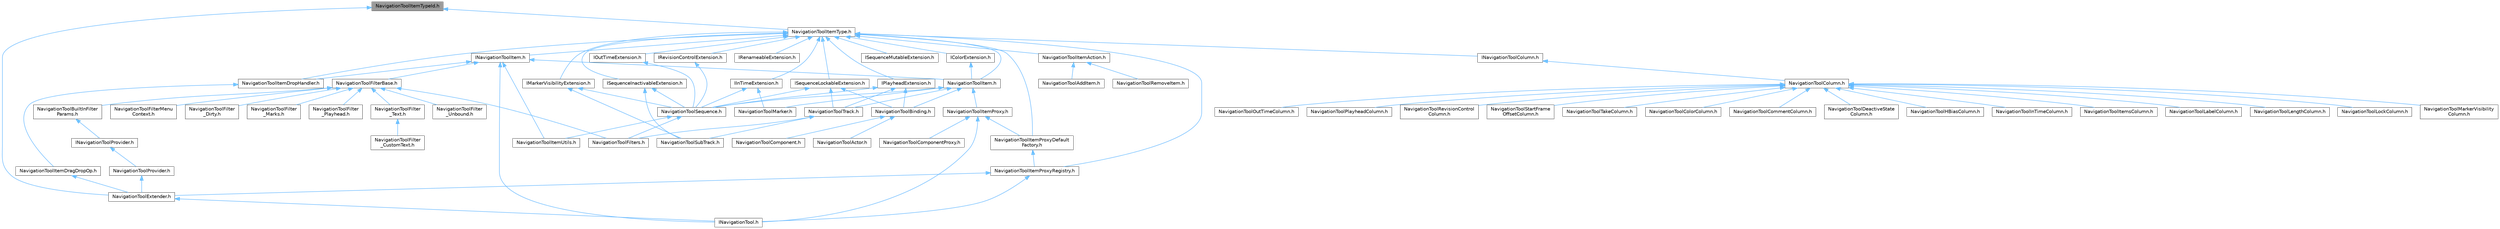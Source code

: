 digraph "NavigationToolItemTypeId.h"
{
 // INTERACTIVE_SVG=YES
 // LATEX_PDF_SIZE
  bgcolor="transparent";
  edge [fontname=Helvetica,fontsize=10,labelfontname=Helvetica,labelfontsize=10];
  node [fontname=Helvetica,fontsize=10,shape=box,height=0.2,width=0.4];
  Node1 [id="Node000001",label="NavigationToolItemTypeId.h",height=0.2,width=0.4,color="gray40", fillcolor="grey60", style="filled", fontcolor="black",tooltip=" "];
  Node1 -> Node2 [id="edge1_Node000001_Node000002",dir="back",color="steelblue1",style="solid",tooltip=" "];
  Node2 [id="Node000002",label="NavigationToolExtender.h",height=0.2,width=0.4,color="grey40", fillcolor="white", style="filled",URL="$d6/dbe/NavigationToolExtender_8h.html",tooltip=" "];
  Node2 -> Node3 [id="edge2_Node000002_Node000003",dir="back",color="steelblue1",style="solid",tooltip=" "];
  Node3 [id="Node000003",label="INavigationTool.h",height=0.2,width=0.4,color="grey40", fillcolor="white", style="filled",URL="$df/d66/INavigationTool_8h.html",tooltip=" "];
  Node1 -> Node4 [id="edge3_Node000001_Node000004",dir="back",color="steelblue1",style="solid",tooltip=" "];
  Node4 [id="Node000004",label="NavigationToolItemType.h",height=0.2,width=0.4,color="grey40", fillcolor="white", style="filled",URL="$d4/d69/NavigationToolItemType_8h.html",tooltip=" "];
  Node4 -> Node5 [id="edge4_Node000004_Node000005",dir="back",color="steelblue1",style="solid",tooltip=" "];
  Node5 [id="Node000005",label="IColorExtension.h",height=0.2,width=0.4,color="grey40", fillcolor="white", style="filled",URL="$d5/da2/IColorExtension_8h.html",tooltip=" "];
  Node5 -> Node6 [id="edge5_Node000005_Node000006",dir="back",color="steelblue1",style="solid",tooltip=" "];
  Node6 [id="Node000006",label="NavigationToolItem.h",height=0.2,width=0.4,color="grey40", fillcolor="white", style="filled",URL="$db/daa/NavigationToolItem_8h.html",tooltip=" "];
  Node6 -> Node7 [id="edge6_Node000006_Node000007",dir="back",color="steelblue1",style="solid",tooltip=" "];
  Node7 [id="Node000007",label="NavigationToolBinding.h",height=0.2,width=0.4,color="grey40", fillcolor="white", style="filled",URL="$d0/db5/NavigationToolBinding_8h.html",tooltip=" "];
  Node7 -> Node8 [id="edge7_Node000007_Node000008",dir="back",color="steelblue1",style="solid",tooltip=" "];
  Node8 [id="Node000008",label="NavigationToolActor.h",height=0.2,width=0.4,color="grey40", fillcolor="white", style="filled",URL="$d6/da8/NavigationToolActor_8h.html",tooltip=" "];
  Node7 -> Node9 [id="edge8_Node000007_Node000009",dir="back",color="steelblue1",style="solid",tooltip=" "];
  Node9 [id="Node000009",label="NavigationToolComponent.h",height=0.2,width=0.4,color="grey40", fillcolor="white", style="filled",URL="$d7/dfc/NavigationToolComponent_8h.html",tooltip=" "];
  Node6 -> Node10 [id="edge9_Node000006_Node000010",dir="back",color="steelblue1",style="solid",tooltip=" "];
  Node10 [id="Node000010",label="NavigationToolItemProxy.h",height=0.2,width=0.4,color="grey40", fillcolor="white", style="filled",URL="$d7/d38/NavigationToolItemProxy_8h.html",tooltip=" "];
  Node10 -> Node3 [id="edge10_Node000010_Node000003",dir="back",color="steelblue1",style="solid",tooltip=" "];
  Node10 -> Node11 [id="edge11_Node000010_Node000011",dir="back",color="steelblue1",style="solid",tooltip=" "];
  Node11 [id="Node000011",label="NavigationToolComponentProxy.h",height=0.2,width=0.4,color="grey40", fillcolor="white", style="filled",URL="$d3/dcb/NavigationToolComponentProxy_8h.html",tooltip=" "];
  Node10 -> Node12 [id="edge12_Node000010_Node000012",dir="back",color="steelblue1",style="solid",tooltip=" "];
  Node12 [id="Node000012",label="NavigationToolItemProxyDefault\lFactory.h",height=0.2,width=0.4,color="grey40", fillcolor="white", style="filled",URL="$dc/dff/NavigationToolItemProxyDefaultFactory_8h.html",tooltip=" "];
  Node12 -> Node13 [id="edge13_Node000012_Node000013",dir="back",color="steelblue1",style="solid",tooltip=" "];
  Node13 [id="Node000013",label="NavigationToolItemProxyRegistry.h",height=0.2,width=0.4,color="grey40", fillcolor="white", style="filled",URL="$df/d25/NavigationToolItemProxyRegistry_8h.html",tooltip=" "];
  Node13 -> Node3 [id="edge14_Node000013_Node000003",dir="back",color="steelblue1",style="solid",tooltip=" "];
  Node13 -> Node2 [id="edge15_Node000013_Node000002",dir="back",color="steelblue1",style="solid",tooltip=" "];
  Node6 -> Node14 [id="edge16_Node000006_Node000014",dir="back",color="steelblue1",style="solid",tooltip=" "];
  Node14 [id="Node000014",label="NavigationToolMarker.h",height=0.2,width=0.4,color="grey40", fillcolor="white", style="filled",URL="$dd/d41/NavigationToolMarker_8h.html",tooltip=" "];
  Node6 -> Node15 [id="edge17_Node000006_Node000015",dir="back",color="steelblue1",style="solid",tooltip=" "];
  Node15 [id="Node000015",label="NavigationToolSequence.h",height=0.2,width=0.4,color="grey40", fillcolor="white", style="filled",URL="$d3/d05/NavigationToolSequence_8h.html",tooltip=" "];
  Node15 -> Node16 [id="edge18_Node000015_Node000016",dir="back",color="steelblue1",style="solid",tooltip=" "];
  Node16 [id="Node000016",label="NavigationToolFilters.h",height=0.2,width=0.4,color="grey40", fillcolor="white", style="filled",URL="$db/dbd/NavigationToolFilters_8h.html",tooltip=" "];
  Node15 -> Node17 [id="edge19_Node000015_Node000017",dir="back",color="steelblue1",style="solid",tooltip=" "];
  Node17 [id="Node000017",label="NavigationToolItemUtils.h",height=0.2,width=0.4,color="grey40", fillcolor="white", style="filled",URL="$d4/d54/NavigationToolItemUtils_8h.html",tooltip=" "];
  Node6 -> Node18 [id="edge20_Node000006_Node000018",dir="back",color="steelblue1",style="solid",tooltip=" "];
  Node18 [id="Node000018",label="NavigationToolTrack.h",height=0.2,width=0.4,color="grey40", fillcolor="white", style="filled",URL="$d8/d98/NavigationToolTrack_8h.html",tooltip=" "];
  Node18 -> Node16 [id="edge21_Node000018_Node000016",dir="back",color="steelblue1",style="solid",tooltip=" "];
  Node18 -> Node19 [id="edge22_Node000018_Node000019",dir="back",color="steelblue1",style="solid",tooltip=" "];
  Node19 [id="Node000019",label="NavigationToolSubTrack.h",height=0.2,width=0.4,color="grey40", fillcolor="white", style="filled",URL="$d4/de1/NavigationToolSubTrack_8h.html",tooltip=" "];
  Node4 -> Node20 [id="edge23_Node000004_Node000020",dir="back",color="steelblue1",style="solid",tooltip=" "];
  Node20 [id="Node000020",label="IInTimeExtension.h",height=0.2,width=0.4,color="grey40", fillcolor="white", style="filled",URL="$d4/d0c/IInTimeExtension_8h.html",tooltip=" "];
  Node20 -> Node14 [id="edge24_Node000020_Node000014",dir="back",color="steelblue1",style="solid",tooltip=" "];
  Node20 -> Node15 [id="edge25_Node000020_Node000015",dir="back",color="steelblue1",style="solid",tooltip=" "];
  Node4 -> Node21 [id="edge26_Node000004_Node000021",dir="back",color="steelblue1",style="solid",tooltip=" "];
  Node21 [id="Node000021",label="IMarkerVisibilityExtension.h",height=0.2,width=0.4,color="grey40", fillcolor="white", style="filled",URL="$d3/dbc/IMarkerVisibilityExtension_8h.html",tooltip=" "];
  Node21 -> Node15 [id="edge27_Node000021_Node000015",dir="back",color="steelblue1",style="solid",tooltip=" "];
  Node21 -> Node19 [id="edge28_Node000021_Node000019",dir="back",color="steelblue1",style="solid",tooltip=" "];
  Node4 -> Node22 [id="edge29_Node000004_Node000022",dir="back",color="steelblue1",style="solid",tooltip=" "];
  Node22 [id="Node000022",label="INavigationToolColumn.h",height=0.2,width=0.4,color="grey40", fillcolor="white", style="filled",URL="$d4/da3/INavigationToolColumn_8h.html",tooltip=" "];
  Node22 -> Node23 [id="edge30_Node000022_Node000023",dir="back",color="steelblue1",style="solid",tooltip=" "];
  Node23 [id="Node000023",label="NavigationToolColumn.h",height=0.2,width=0.4,color="grey40", fillcolor="white", style="filled",URL="$d5/d86/NavigationToolColumn_8h.html",tooltip=" "];
  Node23 -> Node24 [id="edge31_Node000023_Node000024",dir="back",color="steelblue1",style="solid",tooltip=" "];
  Node24 [id="Node000024",label="NavigationToolColorColumn.h",height=0.2,width=0.4,color="grey40", fillcolor="white", style="filled",URL="$da/d02/NavigationToolColorColumn_8h.html",tooltip=" "];
  Node23 -> Node25 [id="edge32_Node000023_Node000025",dir="back",color="steelblue1",style="solid",tooltip=" "];
  Node25 [id="Node000025",label="NavigationToolCommentColumn.h",height=0.2,width=0.4,color="grey40", fillcolor="white", style="filled",URL="$d9/de2/NavigationToolCommentColumn_8h.html",tooltip=" "];
  Node23 -> Node26 [id="edge33_Node000023_Node000026",dir="back",color="steelblue1",style="solid",tooltip=" "];
  Node26 [id="Node000026",label="NavigationToolDeactiveState\lColumn.h",height=0.2,width=0.4,color="grey40", fillcolor="white", style="filled",URL="$db/dc6/NavigationToolDeactiveStateColumn_8h.html",tooltip=" "];
  Node23 -> Node27 [id="edge34_Node000023_Node000027",dir="back",color="steelblue1",style="solid",tooltip=" "];
  Node27 [id="Node000027",label="NavigationToolHBiasColumn.h",height=0.2,width=0.4,color="grey40", fillcolor="white", style="filled",URL="$dd/dcf/NavigationToolHBiasColumn_8h.html",tooltip=" "];
  Node23 -> Node28 [id="edge35_Node000023_Node000028",dir="back",color="steelblue1",style="solid",tooltip=" "];
  Node28 [id="Node000028",label="NavigationToolInTimeColumn.h",height=0.2,width=0.4,color="grey40", fillcolor="white", style="filled",URL="$d0/d2d/NavigationToolInTimeColumn_8h.html",tooltip=" "];
  Node23 -> Node29 [id="edge36_Node000023_Node000029",dir="back",color="steelblue1",style="solid",tooltip=" "];
  Node29 [id="Node000029",label="NavigationToolItemsColumn.h",height=0.2,width=0.4,color="grey40", fillcolor="white", style="filled",URL="$da/d49/NavigationToolItemsColumn_8h.html",tooltip=" "];
  Node23 -> Node30 [id="edge37_Node000023_Node000030",dir="back",color="steelblue1",style="solid",tooltip=" "];
  Node30 [id="Node000030",label="NavigationToolLabelColumn.h",height=0.2,width=0.4,color="grey40", fillcolor="white", style="filled",URL="$d4/d5c/NavigationToolLabelColumn_8h.html",tooltip=" "];
  Node23 -> Node31 [id="edge38_Node000023_Node000031",dir="back",color="steelblue1",style="solid",tooltip=" "];
  Node31 [id="Node000031",label="NavigationToolLengthColumn.h",height=0.2,width=0.4,color="grey40", fillcolor="white", style="filled",URL="$d5/d1e/NavigationToolLengthColumn_8h.html",tooltip=" "];
  Node23 -> Node32 [id="edge39_Node000023_Node000032",dir="back",color="steelblue1",style="solid",tooltip=" "];
  Node32 [id="Node000032",label="NavigationToolLockColumn.h",height=0.2,width=0.4,color="grey40", fillcolor="white", style="filled",URL="$d6/d4a/NavigationToolLockColumn_8h.html",tooltip=" "];
  Node23 -> Node33 [id="edge40_Node000023_Node000033",dir="back",color="steelblue1",style="solid",tooltip=" "];
  Node33 [id="Node000033",label="NavigationToolMarkerVisibility\lColumn.h",height=0.2,width=0.4,color="grey40", fillcolor="white", style="filled",URL="$d0/d78/NavigationToolMarkerVisibilityColumn_8h.html",tooltip=" "];
  Node23 -> Node34 [id="edge41_Node000023_Node000034",dir="back",color="steelblue1",style="solid",tooltip=" "];
  Node34 [id="Node000034",label="NavigationToolOutTimeColumn.h",height=0.2,width=0.4,color="grey40", fillcolor="white", style="filled",URL="$db/d63/NavigationToolOutTimeColumn_8h.html",tooltip=" "];
  Node23 -> Node35 [id="edge42_Node000023_Node000035",dir="back",color="steelblue1",style="solid",tooltip=" "];
  Node35 [id="Node000035",label="NavigationToolPlayheadColumn.h",height=0.2,width=0.4,color="grey40", fillcolor="white", style="filled",URL="$dc/dbd/NavigationToolPlayheadColumn_8h.html",tooltip=" "];
  Node23 -> Node36 [id="edge43_Node000023_Node000036",dir="back",color="steelblue1",style="solid",tooltip=" "];
  Node36 [id="Node000036",label="NavigationToolRevisionControl\lColumn.h",height=0.2,width=0.4,color="grey40", fillcolor="white", style="filled",URL="$da/d11/NavigationToolRevisionControlColumn_8h.html",tooltip=" "];
  Node23 -> Node37 [id="edge44_Node000023_Node000037",dir="back",color="steelblue1",style="solid",tooltip=" "];
  Node37 [id="Node000037",label="NavigationToolStartFrame\lOffsetColumn.h",height=0.2,width=0.4,color="grey40", fillcolor="white", style="filled",URL="$df/dbc/NavigationToolStartFrameOffsetColumn_8h.html",tooltip=" "];
  Node23 -> Node38 [id="edge45_Node000023_Node000038",dir="back",color="steelblue1",style="solid",tooltip=" "];
  Node38 [id="Node000038",label="NavigationToolTakeColumn.h",height=0.2,width=0.4,color="grey40", fillcolor="white", style="filled",URL="$dc/dea/NavigationToolTakeColumn_8h.html",tooltip=" "];
  Node4 -> Node39 [id="edge46_Node000004_Node000039",dir="back",color="steelblue1",style="solid",tooltip=" "];
  Node39 [id="Node000039",label="INavigationToolItem.h",height=0.2,width=0.4,color="grey40", fillcolor="white", style="filled",URL="$d8/d5d/INavigationToolItem_8h.html",tooltip=" "];
  Node39 -> Node3 [id="edge47_Node000039_Node000003",dir="back",color="steelblue1",style="solid",tooltip=" "];
  Node39 -> Node40 [id="edge48_Node000039_Node000040",dir="back",color="steelblue1",style="solid",tooltip=" "];
  Node40 [id="Node000040",label="NavigationToolFilterBase.h",height=0.2,width=0.4,color="grey40", fillcolor="white", style="filled",URL="$d6/d34/NavigationToolFilterBase_8h.html",tooltip=" "];
  Node40 -> Node41 [id="edge49_Node000040_Node000041",dir="back",color="steelblue1",style="solid",tooltip=" "];
  Node41 [id="Node000041",label="NavigationToolBuiltInFilter\lParams.h",height=0.2,width=0.4,color="grey40", fillcolor="white", style="filled",URL="$da/d7f/NavigationToolBuiltInFilterParams_8h.html",tooltip=" "];
  Node41 -> Node42 [id="edge50_Node000041_Node000042",dir="back",color="steelblue1",style="solid",tooltip=" "];
  Node42 [id="Node000042",label="INavigationToolProvider.h",height=0.2,width=0.4,color="grey40", fillcolor="white", style="filled",URL="$d0/d2b/INavigationToolProvider_8h.html",tooltip=" "];
  Node42 -> Node43 [id="edge51_Node000042_Node000043",dir="back",color="steelblue1",style="solid",tooltip=" "];
  Node43 [id="Node000043",label="NavigationToolProvider.h",height=0.2,width=0.4,color="grey40", fillcolor="white", style="filled",URL="$d9/db0/NavigationToolProvider_8h.html",tooltip=" "];
  Node43 -> Node2 [id="edge52_Node000043_Node000002",dir="back",color="steelblue1",style="solid",tooltip=" "];
  Node40 -> Node44 [id="edge53_Node000040_Node000044",dir="back",color="steelblue1",style="solid",tooltip=" "];
  Node44 [id="Node000044",label="NavigationToolFilterMenu\lContext.h",height=0.2,width=0.4,color="grey40", fillcolor="white", style="filled",URL="$d3/d52/NavigationToolFilterMenuContext_8h.html",tooltip=" "];
  Node40 -> Node45 [id="edge54_Node000040_Node000045",dir="back",color="steelblue1",style="solid",tooltip=" "];
  Node45 [id="Node000045",label="NavigationToolFilter\l_Dirty.h",height=0.2,width=0.4,color="grey40", fillcolor="white", style="filled",URL="$d9/df7/NavigationToolFilter__Dirty_8h.html",tooltip=" "];
  Node40 -> Node46 [id="edge55_Node000040_Node000046",dir="back",color="steelblue1",style="solid",tooltip=" "];
  Node46 [id="Node000046",label="NavigationToolFilter\l_Marks.h",height=0.2,width=0.4,color="grey40", fillcolor="white", style="filled",URL="$db/d15/NavigationToolFilter__Marks_8h.html",tooltip=" "];
  Node40 -> Node47 [id="edge56_Node000040_Node000047",dir="back",color="steelblue1",style="solid",tooltip=" "];
  Node47 [id="Node000047",label="NavigationToolFilter\l_Playhead.h",height=0.2,width=0.4,color="grey40", fillcolor="white", style="filled",URL="$df/da2/NavigationToolFilter__Playhead_8h.html",tooltip=" "];
  Node40 -> Node48 [id="edge57_Node000040_Node000048",dir="back",color="steelblue1",style="solid",tooltip=" "];
  Node48 [id="Node000048",label="NavigationToolFilter\l_Text.h",height=0.2,width=0.4,color="grey40", fillcolor="white", style="filled",URL="$d2/db8/NavigationToolFilter__Text_8h.html",tooltip=" "];
  Node48 -> Node49 [id="edge58_Node000048_Node000049",dir="back",color="steelblue1",style="solid",tooltip=" "];
  Node49 [id="Node000049",label="NavigationToolFilter\l_CustomText.h",height=0.2,width=0.4,color="grey40", fillcolor="white", style="filled",URL="$d5/d4b/NavigationToolFilter__CustomText_8h.html",tooltip=" "];
  Node40 -> Node50 [id="edge59_Node000040_Node000050",dir="back",color="steelblue1",style="solid",tooltip=" "];
  Node50 [id="Node000050",label="NavigationToolFilter\l_Unbound.h",height=0.2,width=0.4,color="grey40", fillcolor="white", style="filled",URL="$df/da4/NavigationToolFilter__Unbound_8h.html",tooltip=" "];
  Node40 -> Node16 [id="edge60_Node000040_Node000016",dir="back",color="steelblue1",style="solid",tooltip=" "];
  Node39 -> Node6 [id="edge61_Node000039_Node000006",dir="back",color="steelblue1",style="solid",tooltip=" "];
  Node39 -> Node51 [id="edge62_Node000039_Node000051",dir="back",color="steelblue1",style="solid",tooltip=" "];
  Node51 [id="Node000051",label="NavigationToolItemDropHandler.h",height=0.2,width=0.4,color="grey40", fillcolor="white", style="filled",URL="$df/d1e/NavigationToolItemDropHandler_8h.html",tooltip=" "];
  Node51 -> Node52 [id="edge63_Node000051_Node000052",dir="back",color="steelblue1",style="solid",tooltip=" "];
  Node52 [id="Node000052",label="NavigationToolItemDragDropOp.h",height=0.2,width=0.4,color="grey40", fillcolor="white", style="filled",URL="$d5/ddf/NavigationToolItemDragDropOp_8h.html",tooltip=" "];
  Node52 -> Node2 [id="edge64_Node000052_Node000002",dir="back",color="steelblue1",style="solid",tooltip=" "];
  Node39 -> Node17 [id="edge65_Node000039_Node000017",dir="back",color="steelblue1",style="solid",tooltip=" "];
  Node4 -> Node53 [id="edge66_Node000004_Node000053",dir="back",color="steelblue1",style="solid",tooltip=" "];
  Node53 [id="Node000053",label="IOutTimeExtension.h",height=0.2,width=0.4,color="grey40", fillcolor="white", style="filled",URL="$d3/d96/IOutTimeExtension_8h.html",tooltip=" "];
  Node53 -> Node15 [id="edge67_Node000053_Node000015",dir="back",color="steelblue1",style="solid",tooltip=" "];
  Node4 -> Node54 [id="edge68_Node000004_Node000054",dir="back",color="steelblue1",style="solid",tooltip=" "];
  Node54 [id="Node000054",label="IPlayheadExtension.h",height=0.2,width=0.4,color="grey40", fillcolor="white", style="filled",URL="$dd/d73/IPlayheadExtension_8h.html",tooltip=" "];
  Node54 -> Node7 [id="edge69_Node000054_Node000007",dir="back",color="steelblue1",style="solid",tooltip=" "];
  Node54 -> Node15 [id="edge70_Node000054_Node000015",dir="back",color="steelblue1",style="solid",tooltip=" "];
  Node54 -> Node18 [id="edge71_Node000054_Node000018",dir="back",color="steelblue1",style="solid",tooltip=" "];
  Node4 -> Node55 [id="edge72_Node000004_Node000055",dir="back",color="steelblue1",style="solid",tooltip=" "];
  Node55 [id="Node000055",label="IRenameableExtension.h",height=0.2,width=0.4,color="grey40", fillcolor="white", style="filled",URL="$d0/de6/Plugins_2Experimental_2SequenceNavigator_2Source_2SequenceNavigator_2Public_2Extensions_2IRenameableExtension_8h.html",tooltip=" "];
  Node4 -> Node56 [id="edge73_Node000004_Node000056",dir="back",color="steelblue1",style="solid",tooltip=" "];
  Node56 [id="Node000056",label="IRevisionControlExtension.h",height=0.2,width=0.4,color="grey40", fillcolor="white", style="filled",URL="$de/d39/IRevisionControlExtension_8h.html",tooltip=" "];
  Node56 -> Node15 [id="edge74_Node000056_Node000015",dir="back",color="steelblue1",style="solid",tooltip=" "];
  Node4 -> Node57 [id="edge75_Node000004_Node000057",dir="back",color="steelblue1",style="solid",tooltip=" "];
  Node57 [id="Node000057",label="ISequenceInactivableExtension.h",height=0.2,width=0.4,color="grey40", fillcolor="white", style="filled",URL="$df/dcb/ISequenceInactivableExtension_8h.html",tooltip=" "];
  Node57 -> Node15 [id="edge76_Node000057_Node000015",dir="back",color="steelblue1",style="solid",tooltip=" "];
  Node57 -> Node19 [id="edge77_Node000057_Node000019",dir="back",color="steelblue1",style="solid",tooltip=" "];
  Node4 -> Node58 [id="edge78_Node000004_Node000058",dir="back",color="steelblue1",style="solid",tooltip=" "];
  Node58 [id="Node000058",label="ISequenceLockableExtension.h",height=0.2,width=0.4,color="grey40", fillcolor="white", style="filled",URL="$df/d6b/ISequenceLockableExtension_8h.html",tooltip=" "];
  Node58 -> Node7 [id="edge79_Node000058_Node000007",dir="back",color="steelblue1",style="solid",tooltip=" "];
  Node58 -> Node15 [id="edge80_Node000058_Node000015",dir="back",color="steelblue1",style="solid",tooltip=" "];
  Node58 -> Node18 [id="edge81_Node000058_Node000018",dir="back",color="steelblue1",style="solid",tooltip=" "];
  Node4 -> Node59 [id="edge82_Node000004_Node000059",dir="back",color="steelblue1",style="solid",tooltip=" "];
  Node59 [id="Node000059",label="ISequenceMutableExtension.h",height=0.2,width=0.4,color="grey40", fillcolor="white", style="filled",URL="$d1/da1/ISequenceMutableExtension_8h.html",tooltip=" "];
  Node4 -> Node6 [id="edge83_Node000004_Node000006",dir="back",color="steelblue1",style="solid",tooltip=" "];
  Node4 -> Node60 [id="edge84_Node000004_Node000060",dir="back",color="steelblue1",style="solid",tooltip=" "];
  Node60 [id="Node000060",label="NavigationToolItemAction.h",height=0.2,width=0.4,color="grey40", fillcolor="white", style="filled",URL="$d0/da2/NavigationToolItemAction_8h.html",tooltip=" "];
  Node60 -> Node61 [id="edge85_Node000060_Node000061",dir="back",color="steelblue1",style="solid",tooltip=" "];
  Node61 [id="Node000061",label="NavigationToolAddItem.h",height=0.2,width=0.4,color="grey40", fillcolor="white", style="filled",URL="$de/db2/NavigationToolAddItem_8h.html",tooltip=" "];
  Node60 -> Node62 [id="edge86_Node000060_Node000062",dir="back",color="steelblue1",style="solid",tooltip=" "];
  Node62 [id="Node000062",label="NavigationToolRemoveItem.h",height=0.2,width=0.4,color="grey40", fillcolor="white", style="filled",URL="$da/dd5/NavigationToolRemoveItem_8h.html",tooltip=" "];
  Node4 -> Node51 [id="edge87_Node000004_Node000051",dir="back",color="steelblue1",style="solid",tooltip=" "];
  Node4 -> Node12 [id="edge88_Node000004_Node000012",dir="back",color="steelblue1",style="solid",tooltip=" "];
  Node4 -> Node13 [id="edge89_Node000004_Node000013",dir="back",color="steelblue1",style="solid",tooltip=" "];
}
